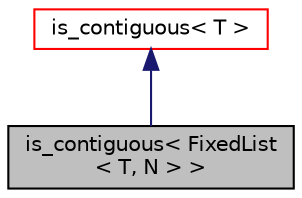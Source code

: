 digraph "is_contiguous&lt; FixedList&lt; T, N &gt; &gt;"
{
  bgcolor="transparent";
  edge [fontname="Helvetica",fontsize="10",labelfontname="Helvetica",labelfontsize="10"];
  node [fontname="Helvetica",fontsize="10",shape=record];
  Node1 [label="is_contiguous\< FixedList\l\< T, N \> \>",height=0.2,width=0.4,color="black", fillcolor="grey75", style="filled" fontcolor="black"];
  Node2 -> Node1 [dir="back",color="midnightblue",fontsize="10",style="solid",fontname="Helvetica"];
  Node2 [label="is_contiguous\< T \>",height=0.2,width=0.4,color="red",URL="$structFoam_1_1is__contiguous.html",tooltip="A template class to specify that a data type can be considered as being contiguous in memory..."];
}
